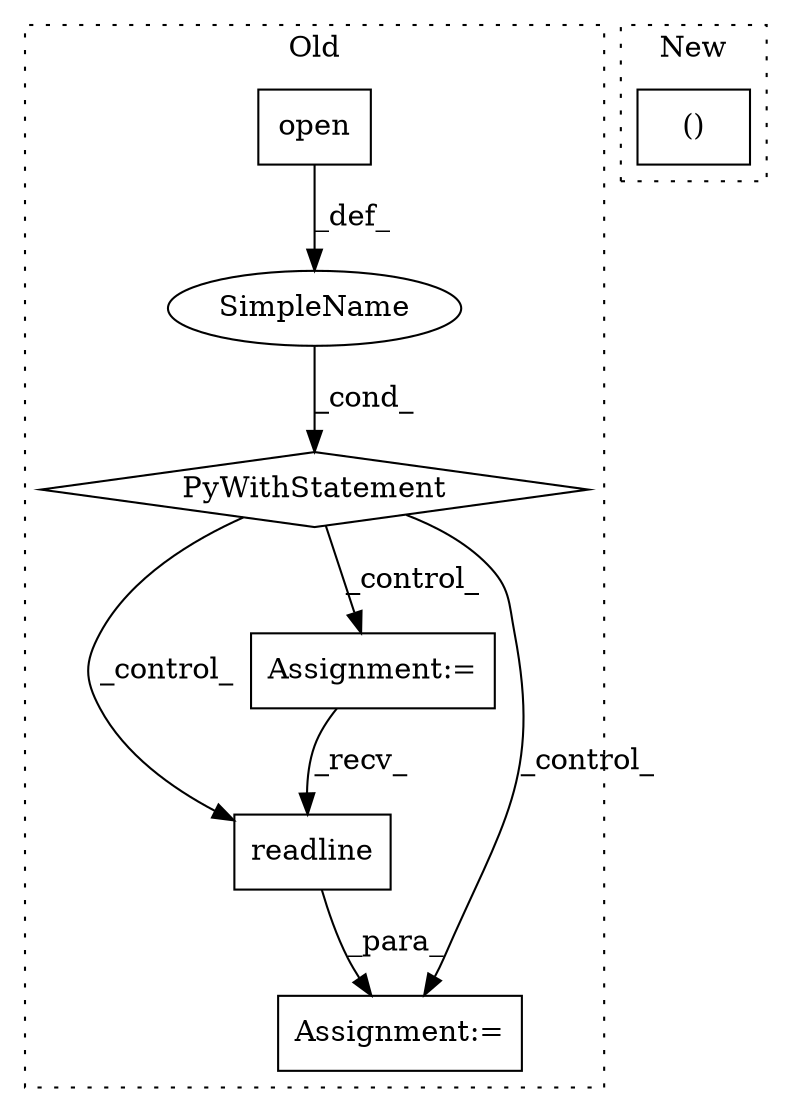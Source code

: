 digraph G {
subgraph cluster0 {
1 [label="readline" a="32" s="2632" l="10" shape="box"];
3 [label="Assignment:=" a="7" s="2621" l="38" shape="box"];
4 [label="PyWithStatement" a="104" s="2467,2498" l="10,2" shape="diamond"];
5 [label="SimpleName" a="42" s="" l="" shape="ellipse"];
6 [label="Assignment:=" a="7" s="2513" l="3" shape="box"];
7 [label="open" a="32" s="2477,2497" l="5,1" shape="box"];
label = "Old";
style="dotted";
}
subgraph cluster1 {
2 [label="()" a="106" s="3059" l="24" shape="box"];
label = "New";
style="dotted";
}
1 -> 3 [label="_para_"];
4 -> 1 [label="_control_"];
4 -> 6 [label="_control_"];
4 -> 3 [label="_control_"];
5 -> 4 [label="_cond_"];
6 -> 1 [label="_recv_"];
7 -> 5 [label="_def_"];
}